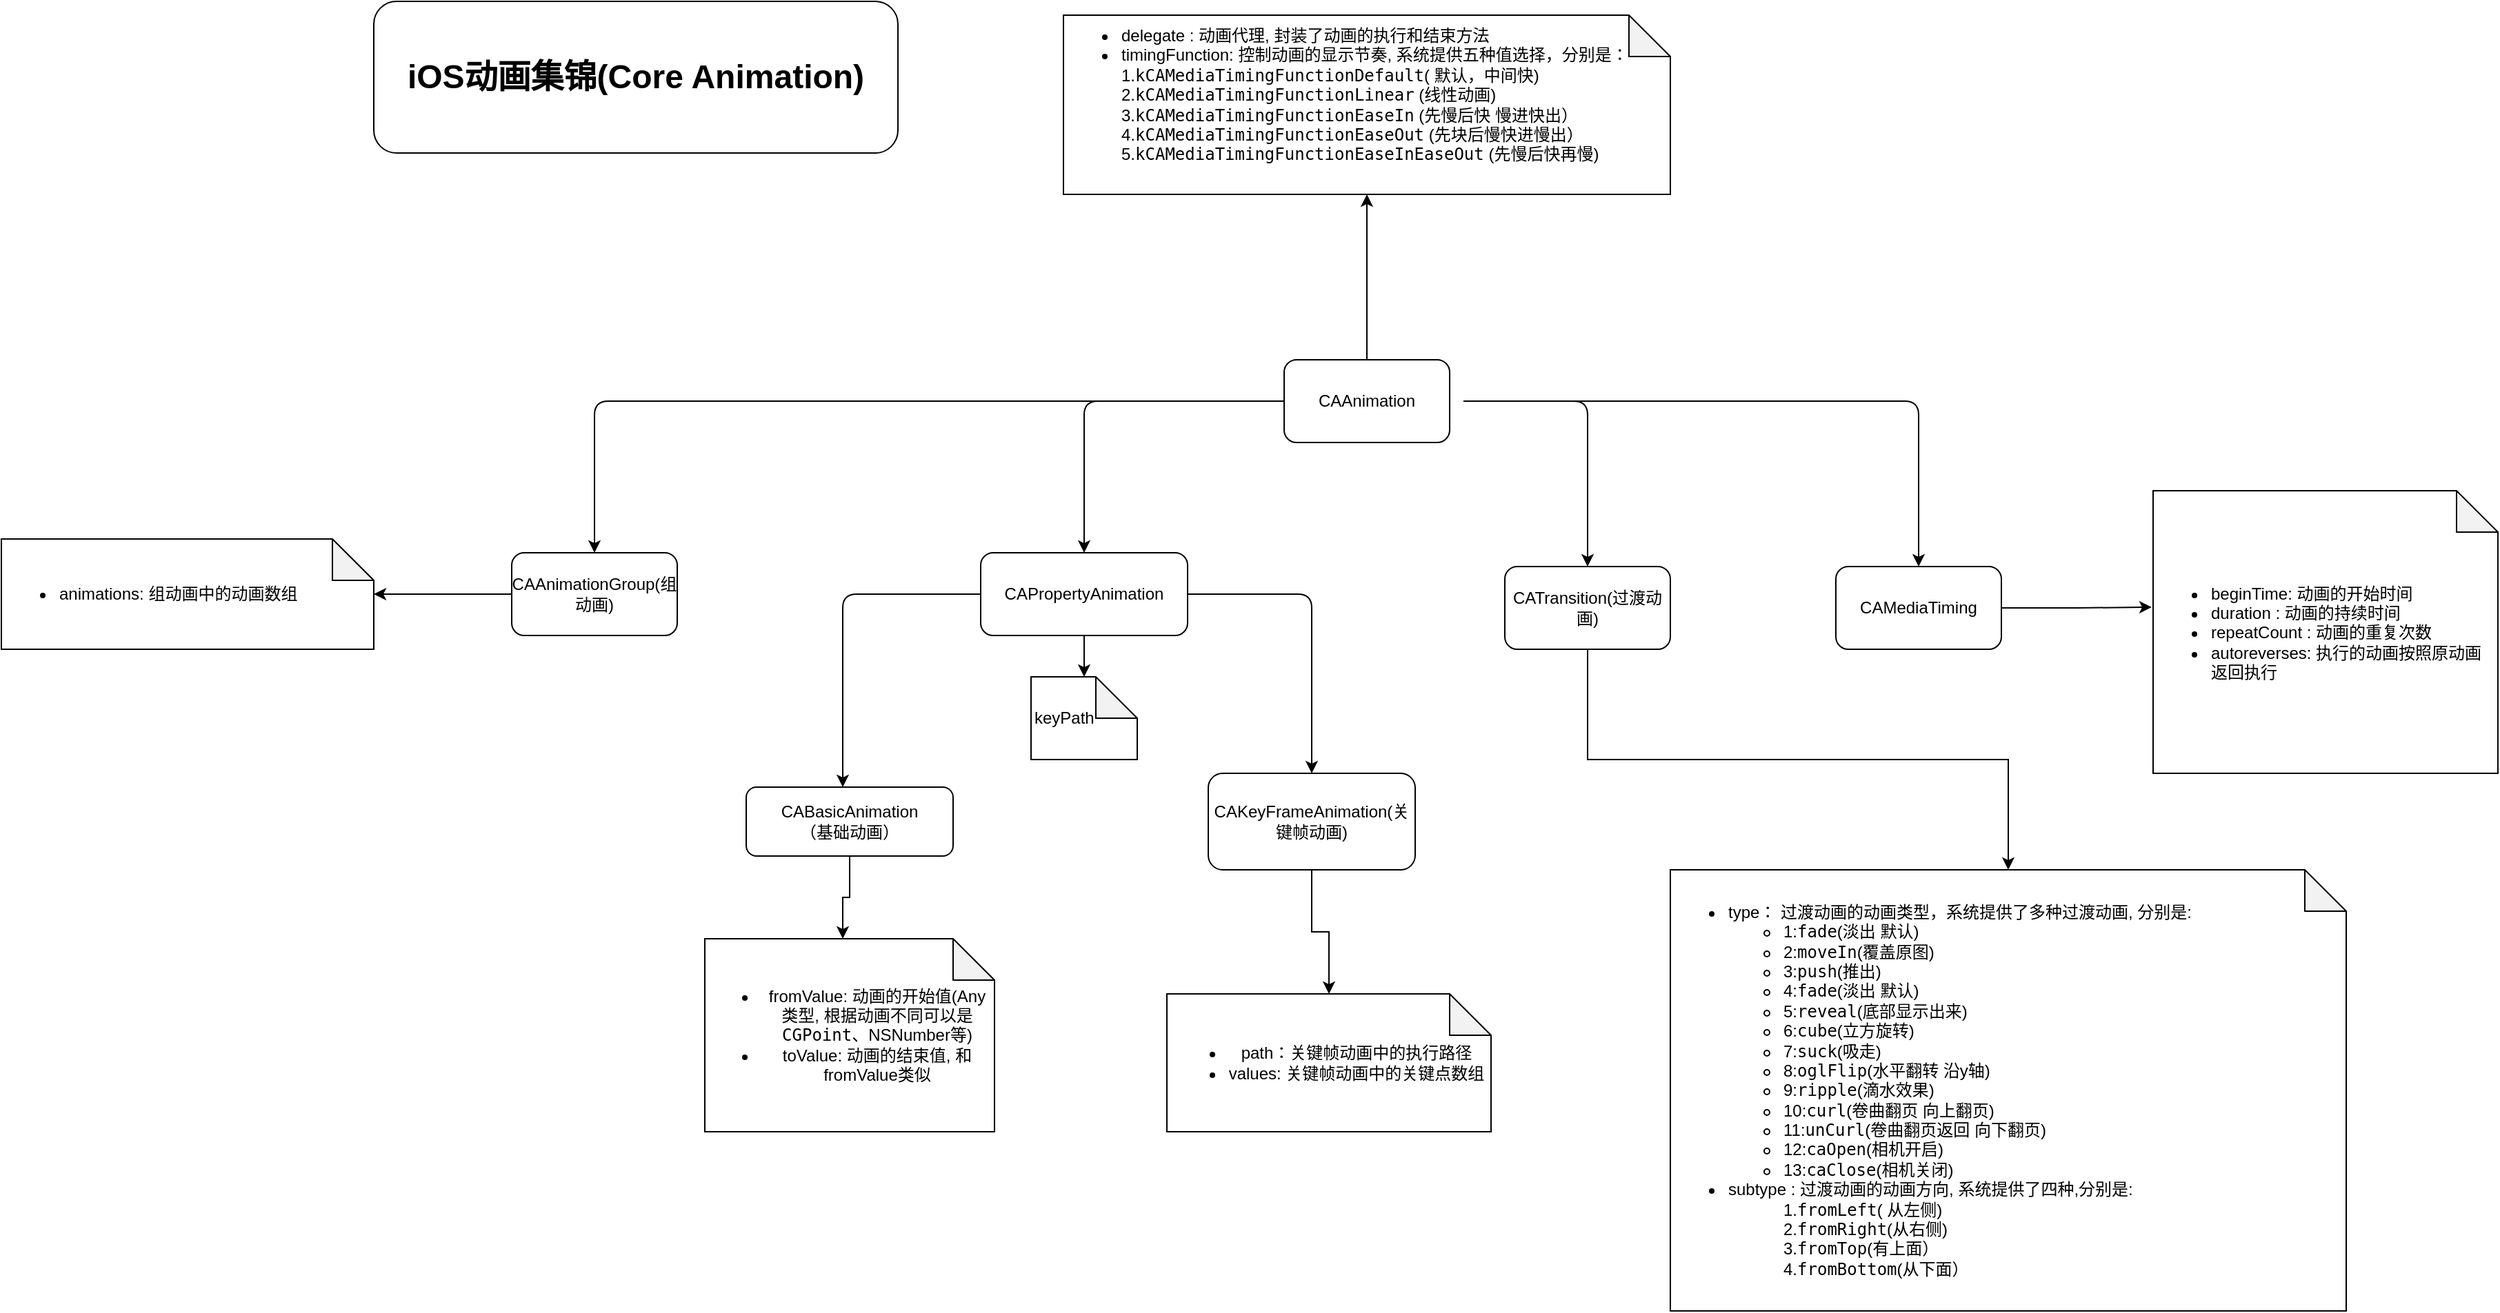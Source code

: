 <mxfile version="10.5.0" type="github"><diagram id="yMxy-nErS53gYBptQZpW" name="Page-1"><mxGraphModel dx="1036" dy="739" grid="1" gridSize="10" guides="1" tooltips="1" connect="1" arrows="1" fold="1" page="1" pageScale="1" pageWidth="3300" pageHeight="4681" math="0" shadow="0"><root><mxCell id="0"/><mxCell id="1" parent="0"/><mxCell id="UQ5H-JrLRICkar3CLIW2-2" value="&lt;h1&gt;iOS动画集锦(Core Animation)&lt;/h1&gt;" style="rounded=1;whiteSpace=wrap;html=1;" vertex="1" parent="1"><mxGeometry x="420" y="50" width="380" height="110" as="geometry"/></mxCell><mxCell id="UQ5H-JrLRICkar3CLIW2-35" style="edgeStyle=orthogonalEdgeStyle;rounded=0;orthogonalLoop=1;jettySize=auto;html=1;entryX=0.5;entryY=1;entryDx=0;entryDy=0;entryPerimeter=0;" edge="1" parent="1" source="UQ5H-JrLRICkar3CLIW2-3" target="UQ5H-JrLRICkar3CLIW2-33"><mxGeometry relative="1" as="geometry"/></mxCell><mxCell id="UQ5H-JrLRICkar3CLIW2-3" value="CAAnimation" style="rounded=1;whiteSpace=wrap;html=1;" vertex="1" parent="1"><mxGeometry x="1080" y="310" width="120" height="60" as="geometry"/></mxCell><mxCell id="UQ5H-JrLRICkar3CLIW2-27" style="edgeStyle=orthogonalEdgeStyle;rounded=0;orthogonalLoop=1;jettySize=auto;html=1;" edge="1" parent="1" source="UQ5H-JrLRICkar3CLIW2-4" target="UQ5H-JrLRICkar3CLIW2-26"><mxGeometry relative="1" as="geometry"/></mxCell><mxCell id="UQ5H-JrLRICkar3CLIW2-4" value="CATransition(过渡动画)" style="rounded=1;whiteSpace=wrap;html=1;" vertex="1" parent="1"><mxGeometry x="1240" y="460" width="120" height="60" as="geometry"/></mxCell><mxCell id="UQ5H-JrLRICkar3CLIW2-37" style="edgeStyle=orthogonalEdgeStyle;rounded=0;orthogonalLoop=1;jettySize=auto;html=1;" edge="1" parent="1" source="UQ5H-JrLRICkar3CLIW2-5" target="UQ5H-JrLRICkar3CLIW2-36"><mxGeometry relative="1" as="geometry"/></mxCell><mxCell id="UQ5H-JrLRICkar3CLIW2-5" value="CAPropertyAnimation" style="rounded=1;whiteSpace=wrap;html=1;" vertex="1" parent="1"><mxGeometry x="860" y="450" width="150" height="60" as="geometry"/></mxCell><mxCell id="UQ5H-JrLRICkar3CLIW2-32" style="edgeStyle=orthogonalEdgeStyle;rounded=0;orthogonalLoop=1;jettySize=auto;html=1;" edge="1" parent="1" source="UQ5H-JrLRICkar3CLIW2-6" target="UQ5H-JrLRICkar3CLIW2-31"><mxGeometry relative="1" as="geometry"/></mxCell><mxCell id="UQ5H-JrLRICkar3CLIW2-6" value="CAAnimationGroup(&lt;span&gt;组动画&lt;/span&gt;)" style="rounded=1;whiteSpace=wrap;html=1;" vertex="1" parent="1"><mxGeometry x="520" y="450" width="120" height="60" as="geometry"/></mxCell><mxCell id="UQ5H-JrLRICkar3CLIW2-22" style="edgeStyle=orthogonalEdgeStyle;rounded=0;orthogonalLoop=1;jettySize=auto;html=1;entryX=0;entryY=0;entryDx=100;entryDy=0;entryPerimeter=0;" edge="1" parent="1" source="UQ5H-JrLRICkar3CLIW2-7" target="UQ5H-JrLRICkar3CLIW2-21"><mxGeometry relative="1" as="geometry"/></mxCell><mxCell id="UQ5H-JrLRICkar3CLIW2-7" value="CABasicAnimation&lt;br&gt;（&lt;span&gt;基础动画&lt;/span&gt;）&lt;br&gt;" style="rounded=1;whiteSpace=wrap;html=1;" vertex="1" parent="1"><mxGeometry x="690" y="620" width="150" height="50" as="geometry"/></mxCell><mxCell id="UQ5H-JrLRICkar3CLIW2-28" style="edgeStyle=orthogonalEdgeStyle;rounded=0;orthogonalLoop=1;jettySize=auto;html=1;" edge="1" parent="1" source="UQ5H-JrLRICkar3CLIW2-8" target="UQ5H-JrLRICkar3CLIW2-23"><mxGeometry relative="1" as="geometry"/></mxCell><mxCell id="UQ5H-JrLRICkar3CLIW2-8" value="CAKeyFrameAnimation(关键帧动画)" style="rounded=1;whiteSpace=wrap;html=1;" vertex="1" parent="1"><mxGeometry x="1025" y="610" width="150" height="70" as="geometry"/></mxCell><mxCell id="UQ5H-JrLRICkar3CLIW2-30" style="edgeStyle=orthogonalEdgeStyle;rounded=0;orthogonalLoop=1;jettySize=auto;html=1;exitX=1;exitY=0.5;exitDx=0;exitDy=0;entryX=-0.004;entryY=0.412;entryDx=0;entryDy=0;entryPerimeter=0;" edge="1" parent="1" source="UQ5H-JrLRICkar3CLIW2-9" target="UQ5H-JrLRICkar3CLIW2-29"><mxGeometry relative="1" as="geometry"/></mxCell><mxCell id="UQ5H-JrLRICkar3CLIW2-9" value="CAMediaTiming&lt;br&gt;" style="rounded=1;whiteSpace=wrap;html=1;" vertex="1" parent="1"><mxGeometry x="1480" y="460" width="120" height="60" as="geometry"/></mxCell><mxCell id="UQ5H-JrLRICkar3CLIW2-12" value="" style="edgeStyle=elbowEdgeStyle;elbow=horizontal;endArrow=classic;html=1;entryX=0.5;entryY=0;entryDx=0;entryDy=0;exitX=0;exitY=0.5;exitDx=0;exitDy=0;" edge="1" parent="1" source="UQ5H-JrLRICkar3CLIW2-3" target="UQ5H-JrLRICkar3CLIW2-6"><mxGeometry width="50" height="50" relative="1" as="geometry"><mxPoint x="695" y="360" as="sourcePoint"/><mxPoint x="745" y="310" as="targetPoint"/><Array as="points"><mxPoint x="580" y="400"/></Array></mxGeometry></mxCell><mxCell id="UQ5H-JrLRICkar3CLIW2-13" value="" style="edgeStyle=elbowEdgeStyle;elbow=horizontal;endArrow=classic;html=1;entryX=0.5;entryY=0;entryDx=0;entryDy=0;" edge="1" parent="1" target="UQ5H-JrLRICkar3CLIW2-4"><mxGeometry width="50" height="50" relative="1" as="geometry"><mxPoint x="1210" y="340" as="sourcePoint"/><mxPoint x="1170" y="400" as="targetPoint"/><Array as="points"><mxPoint x="1300" y="410"/><mxPoint x="1160" y="360"/><mxPoint x="1400" y="380"/><mxPoint x="1370" y="370"/></Array></mxGeometry></mxCell><mxCell id="UQ5H-JrLRICkar3CLIW2-14" value="" style="edgeStyle=elbowEdgeStyle;elbow=horizontal;endArrow=classic;html=1;entryX=0.5;entryY=0;entryDx=0;entryDy=0;exitX=0;exitY=0.5;exitDx=0;exitDy=0;" edge="1" parent="1" source="UQ5H-JrLRICkar3CLIW2-3" target="UQ5H-JrLRICkar3CLIW2-5"><mxGeometry width="50" height="50" relative="1" as="geometry"><mxPoint x="1200" y="380" as="sourcePoint"/><mxPoint x="840" y="490" as="targetPoint"/><Array as="points"><mxPoint x="935" y="410"/><mxPoint x="1070" y="430"/><mxPoint x="1090" y="420"/><mxPoint x="1140" y="400"/></Array></mxGeometry></mxCell><mxCell id="UQ5H-JrLRICkar3CLIW2-15" value="" style="edgeStyle=elbowEdgeStyle;elbow=horizontal;endArrow=classic;html=1;entryX=0.5;entryY=0;entryDx=0;entryDy=0;" edge="1" parent="1" target="UQ5H-JrLRICkar3CLIW2-9"><mxGeometry width="50" height="50" relative="1" as="geometry"><mxPoint x="1210" y="340" as="sourcePoint"/><mxPoint x="1490" y="440" as="targetPoint"/><Array as="points"><mxPoint x="1540" y="390"/><mxPoint x="1350" y="340"/><mxPoint x="1590" y="360"/><mxPoint x="1560" y="350"/></Array></mxGeometry></mxCell><mxCell id="UQ5H-JrLRICkar3CLIW2-16" value="" style="edgeStyle=elbowEdgeStyle;elbow=horizontal;endArrow=classic;html=1;exitX=0;exitY=0.5;exitDx=0;exitDy=0;" edge="1" parent="1" source="UQ5H-JrLRICkar3CLIW2-5"><mxGeometry width="50" height="50" relative="1" as="geometry"><mxPoint x="985" y="510" as="sourcePoint"/><mxPoint x="760" y="620" as="targetPoint"/><Array as="points"><mxPoint x="760" y="530"/><mxPoint x="840" y="580"/><mxPoint x="975" y="600"/><mxPoint x="995" y="590"/><mxPoint x="1045" y="570"/></Array></mxGeometry></mxCell><mxCell id="UQ5H-JrLRICkar3CLIW2-17" value="" style="edgeStyle=elbowEdgeStyle;elbow=horizontal;endArrow=classic;html=1;entryX=0.5;entryY=0;entryDx=0;entryDy=0;" edge="1" parent="1" target="UQ5H-JrLRICkar3CLIW2-8"><mxGeometry width="50" height="50" relative="1" as="geometry"><mxPoint x="1010" y="480" as="sourcePoint"/><mxPoint x="1100" y="600" as="targetPoint"/><Array as="points"><mxPoint x="1100" y="550"/><mxPoint x="960" y="500"/><mxPoint x="1200" y="520"/><mxPoint x="1170" y="510"/></Array></mxGeometry></mxCell><mxCell id="UQ5H-JrLRICkar3CLIW2-21" value="&lt;ul&gt;&lt;li&gt;fromValue: 动画的开始值(&lt;span&gt;Any&lt;/span&gt;类型, 根据动画不同可以是&lt;code&gt;CGPoint&lt;/code&gt;、NSNumber等)&lt;/li&gt;&lt;li&gt;toValue: 动画的结束值, 和fromValue类似&lt;/li&gt;&lt;/ul&gt;" style="shape=note;whiteSpace=wrap;html=1;backgroundOutline=1;darkOpacity=0.05;fillColor=#ffffff;" vertex="1" parent="1"><mxGeometry x="660" y="730" width="210" height="140" as="geometry"/></mxCell><mxCell id="UQ5H-JrLRICkar3CLIW2-23" value="&lt;ul&gt;&lt;li&gt;path：关键帧动画中的执行路径&lt;/li&gt;&lt;li&gt;values: 关键帧动画中的关键点数组&lt;/li&gt;&lt;/ul&gt;" style="shape=note;whiteSpace=wrap;html=1;backgroundOutline=1;darkOpacity=0.05;fillColor=#ffffff;" vertex="1" parent="1"><mxGeometry x="995" y="770" width="235" height="100" as="geometry"/></mxCell><mxCell id="UQ5H-JrLRICkar3CLIW2-26" value="&lt;ul&gt;&lt;li&gt;&lt;div&gt;type： 过渡动画的动画类型，系统提供了多种过渡动画, 分别是:&lt;/div&gt;&lt;/li&gt;&lt;ul&gt;&lt;li&gt;&lt;span&gt;1:&lt;/span&gt;&lt;code&gt;fade&lt;/code&gt;&lt;span&gt;(淡出 默认)&lt;/span&gt;&lt;/li&gt;&lt;li&gt;&lt;span&gt;2:&lt;/span&gt;&lt;code&gt;moveIn&lt;/code&gt;&lt;span&gt;(覆盖原图)&lt;/span&gt;&lt;/li&gt;&lt;li&gt;&lt;span&gt;3:&lt;/span&gt;&lt;code&gt;push&lt;/code&gt;&lt;span&gt;(推出)&lt;/span&gt;&lt;/li&gt;&lt;li&gt;&lt;span&gt;4:&lt;/span&gt;&lt;code&gt;fade&lt;/code&gt;&lt;span&gt;(淡出 默认)&lt;/span&gt;&lt;/li&gt;&lt;li&gt;&lt;span&gt;5:&lt;/span&gt;&lt;code&gt;reveal&lt;/code&gt;&lt;span&gt;(底部显示出来)&lt;/span&gt;&lt;/li&gt;&lt;li&gt;&lt;span&gt;6:&lt;/span&gt;&lt;code&gt;cube&lt;/code&gt;&lt;span&gt;(立方旋转)&lt;/span&gt;&lt;/li&gt;&lt;li&gt;&lt;span&gt;7:&lt;/span&gt;&lt;code&gt;suck&lt;/code&gt;&lt;span&gt;(吸走)&lt;/span&gt;&lt;/li&gt;&lt;li&gt;&lt;span&gt;8:&lt;/span&gt;&lt;code&gt;oglFlip&lt;/code&gt;&lt;span&gt;(水平翻转 沿y轴)&lt;/span&gt;&lt;/li&gt;&lt;li&gt;&lt;span&gt;9:&lt;/span&gt;&lt;code&gt;ripple&lt;/code&gt;&lt;span&gt;(滴水效果)&lt;/span&gt;&lt;/li&gt;&lt;li&gt;&lt;span&gt;10:&lt;/span&gt;&lt;code&gt;curl&lt;/code&gt;&lt;span&gt;(卷曲翻页 向上翻页)&lt;/span&gt;&lt;/li&gt;&lt;li&gt;&lt;span&gt;11:&lt;/span&gt;&lt;code&gt;unCurl&lt;/code&gt;&lt;span&gt;(卷曲翻页返回 向下翻页)&lt;/span&gt;&lt;/li&gt;&lt;li&gt;&lt;span&gt;12:&lt;/span&gt;&lt;code&gt;caOpen&lt;/code&gt;&lt;span&gt;(相机开启)&lt;/span&gt;&lt;/li&gt;&lt;li&gt;&lt;span&gt;13:&lt;/span&gt;&lt;code&gt;caClose&lt;/code&gt;&lt;span&gt;(相机关闭)&lt;/span&gt;&lt;/li&gt;&lt;/ul&gt;&lt;li&gt;&lt;div&gt;&lt;span&gt;subtype : 过渡动画的动画方向, 系统提供了四种,分别是:&lt;/span&gt;&lt;/div&gt;&lt;div&gt;&lt;blockquote style=&quot;margin: 0 0 0 40px ; border: none ; padding: 0px&quot;&gt;&lt;span&gt;1.&lt;/span&gt;&lt;code&gt;fromLeft&lt;/code&gt;&lt;span&gt;( 从左侧)&lt;br&gt;&lt;/span&gt;&lt;span&gt;2.&lt;/span&gt;&lt;code&gt;fromRight&lt;/code&gt;&lt;span&gt;(从右侧)&lt;br&gt;&lt;/span&gt;&lt;span&gt;3.&lt;/span&gt;&lt;code&gt;fromTop&lt;/code&gt;&lt;span&gt;(有上面）&lt;br&gt;&lt;/span&gt;&lt;span&gt;4.&lt;/span&gt;&lt;code&gt;fromBottom&lt;/code&gt;&lt;span&gt;(从下面）&lt;/span&gt;&lt;/blockquote&gt;&lt;/div&gt;&lt;/li&gt;&lt;/ul&gt;" style="shape=note;whiteSpace=wrap;html=1;backgroundOutline=1;darkOpacity=0.05;fillColor=#ffffff;align=left;" vertex="1" parent="1"><mxGeometry x="1360" y="680" width="490" height="320" as="geometry"/></mxCell><mxCell id="UQ5H-JrLRICkar3CLIW2-29" value="&lt;ul&gt;&lt;li&gt;beginTime: 动画的开始时间&lt;/li&gt;&lt;li&gt;duration : 动画的持续时间&lt;/li&gt;&lt;li&gt;repeatCount : 动画的重复次数&lt;/li&gt;&lt;li&gt;autoreverses: 执行的动画按照原动画返回执行&lt;/li&gt;&lt;/ul&gt;" style="shape=note;whiteSpace=wrap;html=1;backgroundOutline=1;darkOpacity=0.05;fillColor=#ffffff;align=left;" vertex="1" parent="1"><mxGeometry x="1710" y="405" width="250" height="205" as="geometry"/></mxCell><mxCell id="UQ5H-JrLRICkar3CLIW2-31" value="&lt;ul&gt;&lt;li&gt;animations: 组动画中的动画数组&lt;/li&gt;&lt;/ul&gt;" style="shape=note;whiteSpace=wrap;html=1;backgroundOutline=1;darkOpacity=0.05;fillColor=#ffffff;align=left;" vertex="1" parent="1"><mxGeometry x="150" y="440" width="270" height="80" as="geometry"/></mxCell><mxCell id="UQ5H-JrLRICkar3CLIW2-33" value="&lt;div&gt;&lt;ul&gt;&lt;li&gt;&lt;span&gt;delegate : 动画代理, 封装了动画的执行和结束方法&lt;/span&gt;&lt;/li&gt;&lt;li&gt;timingFunction: 控制动画的显示节奏, 系统提供五种值选择，分别是：&lt;br&gt;1.&lt;code&gt;kCAMediaTimingFunctionDefault&lt;/code&gt;( 默认，中间快)&lt;br&gt;2.&lt;code&gt;kCAMediaTimingFunctionLinear&lt;/code&gt; (线性动画)&lt;br&gt;3.&lt;code&gt;kCAMediaTimingFunctionEaseIn&lt;/code&gt; (先慢后快 慢进快出）&lt;br&gt;4.&lt;code&gt;kCAMediaTimingFunctionEaseOut&lt;/code&gt; (先块后慢快进慢出）&lt;br&gt;5.&lt;code&gt;kCAMediaTimingFunctionEaseInEaseOut&lt;/code&gt; (先慢后快再慢)&lt;/li&gt;&lt;/ul&gt;&lt;/div&gt;&lt;br&gt;" style="shape=note;whiteSpace=wrap;html=1;backgroundOutline=1;darkOpacity=0.05;fillColor=#ffffff;align=left;" vertex="1" parent="1"><mxGeometry x="920" y="60" width="440" height="130" as="geometry"/></mxCell><mxCell id="UQ5H-JrLRICkar3CLIW2-36" value="&lt;span&gt;keyPath&lt;/span&gt;" style="shape=note;whiteSpace=wrap;html=1;backgroundOutline=1;darkOpacity=0.05;fillColor=#ffffff;align=left;" vertex="1" parent="1"><mxGeometry x="896.5" y="540" width="77" height="60" as="geometry"/></mxCell></root></mxGraphModel></diagram></mxfile>